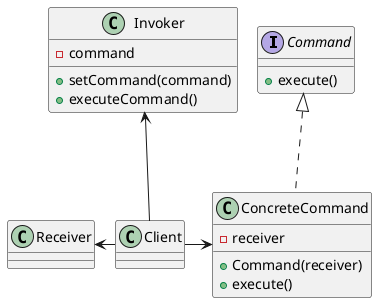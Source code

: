 @startuml
skinparam nodesep 20
skinparam ranksep 80
skinparam class {
  BackgroundColor<<interface>> #ffccff
  BackgroundColor<<abstract>> #ccccff
}


interface Command {
  {method} + execute()
}
class ConcreteCommand implements Command {
    {field} - receiver
    {method} + Command(receiver)
    {method} + execute()
}

class Invoker {
    {field} - command
    {method} + setCommand(command)
    {method} + executeCommand()
}

class Receiver {}

Client -u-> Invoker
Client -l-> Receiver
Client -r-> ConcreteCommand
@enduml